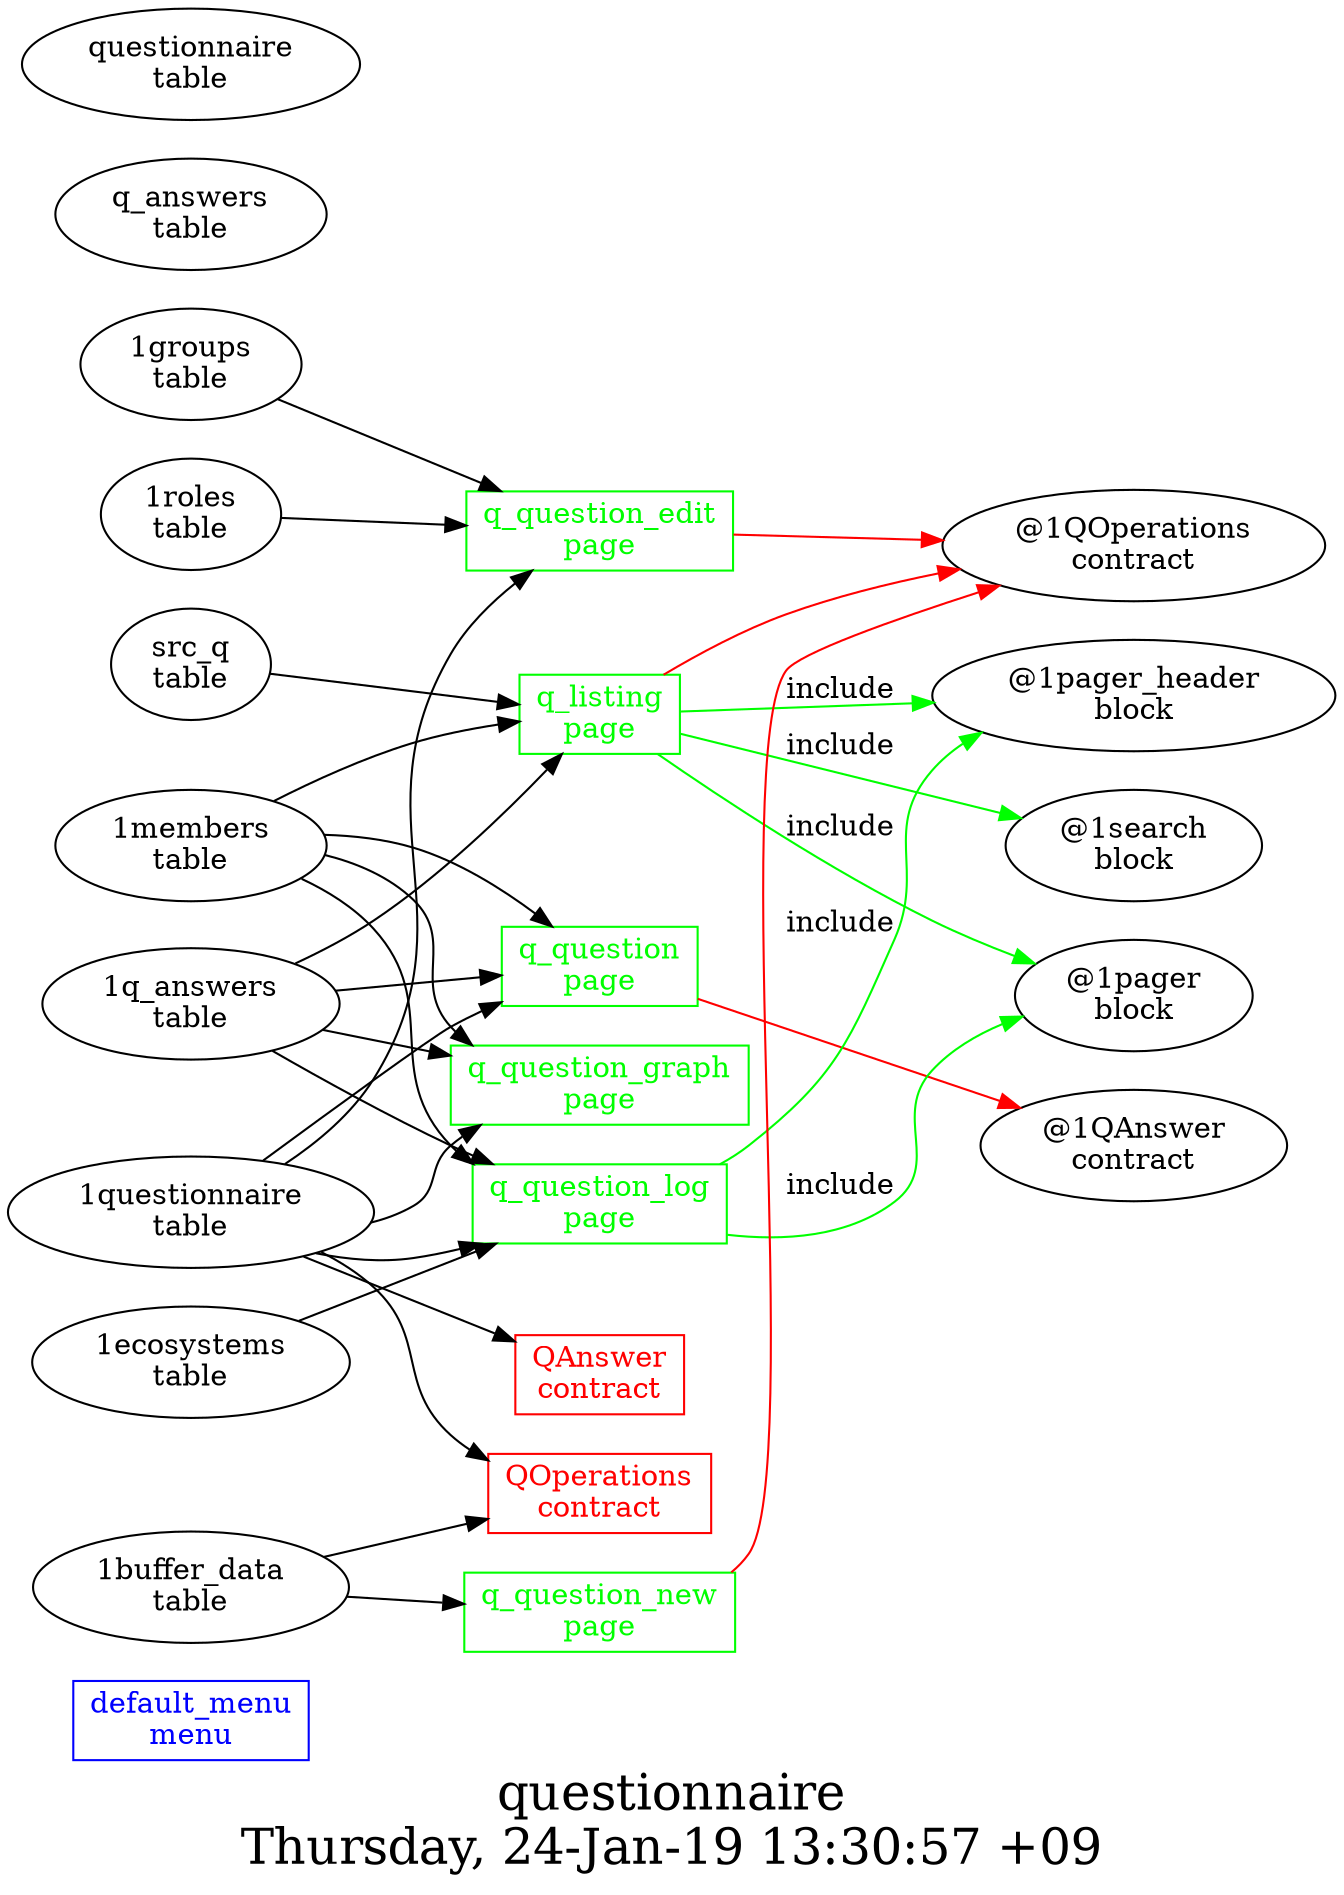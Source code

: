 digraph G {
fontsize="24";
label="questionnaire\nThursday, 24-Jan-19 13:30:57 +09";
nojustify=true;
ordering=out;
rankdir=LR;
size="30";
"default_menu\nmenu" [color=blue, fontcolor=blue, group=menus, shape=record];
"q_listing\npage" -> "@1QOperations\ncontract"  [ color=red ]
"src_q\ntable" -> "q_listing\npage"
"1members\ntable" -> "q_listing\npage"
"1q_answers\ntable" -> "q_listing\npage"
"q_listing\npage" -> "@1pager_header\nblock"  [ color=green, label=include ]
"q_listing\npage" -> "@1search\nblock"  [ color=green, label=include ]
"q_listing\npage" -> "@1pager\nblock"  [ color=green, label=include ]
"q_listing\npage" [color=green, fontcolor=green, group=pages, shape=record];
"q_question\npage" -> "@1QAnswer\ncontract"  [ color=red ]
"1questionnaire\ntable" -> "q_question\npage"
"1q_answers\ntable" -> "q_question\npage"
"1members\ntable" -> "q_question\npage"
"q_question\npage" [color=green, fontcolor=green, group=pages, shape=record];
"q_question_edit\npage" -> "@1QOperations\ncontract"  [ color=red ]
"1questionnaire\ntable" -> "q_question_edit\npage"
"1groups\ntable" -> "q_question_edit\npage"
"1roles\ntable" -> "q_question_edit\npage"
"q_question_edit\npage" [color=green, fontcolor=green, group=pages, shape=record];
"1questionnaire\ntable" -> "q_question_graph\npage"
"1members\ntable" -> "q_question_graph\npage"
"1q_answers\ntable" -> "q_question_graph\npage"
"q_question_graph\npage" [color=green, fontcolor=green, group=pages, shape=record];
"1questionnaire\ntable" -> "q_question_log\npage"
"1q_answers\ntable" -> "q_question_log\npage"
"1members\ntable" -> "q_question_log\npage"
"1ecosystems\ntable" -> "q_question_log\npage"
"q_question_log\npage" -> "@1pager_header\nblock"  [ color=green, label=include ]
"q_question_log\npage" -> "@1pager\nblock"  [ color=green, label=include ]
"q_question_log\npage" [color=green, fontcolor=green, group=pages, shape=record];
"q_question_new\npage" -> "@1QOperations\ncontract"  [ color=red ]
"1buffer_data\ntable" -> "q_question_new\npage"
"q_question_new\npage" [color=green, fontcolor=green, group=pages, shape=record];
"1questionnaire\ntable" -> "QAnswer\ncontract"
"QAnswer\ncontract" [color=red, fontcolor=red, group=contracts, shape=record];
"1questionnaire\ntable" -> "QOperations\ncontract"
"1buffer_data\ntable" -> "QOperations\ncontract"
"QOperations\ncontract" [color=red, fontcolor=red, group=contracts, shape=record];
"q_answers\ntable" [color="", fontcolor="", group=tables, shape=""];
"questionnaire\ntable" [color="", fontcolor="", group=tables, shape=""];
}
